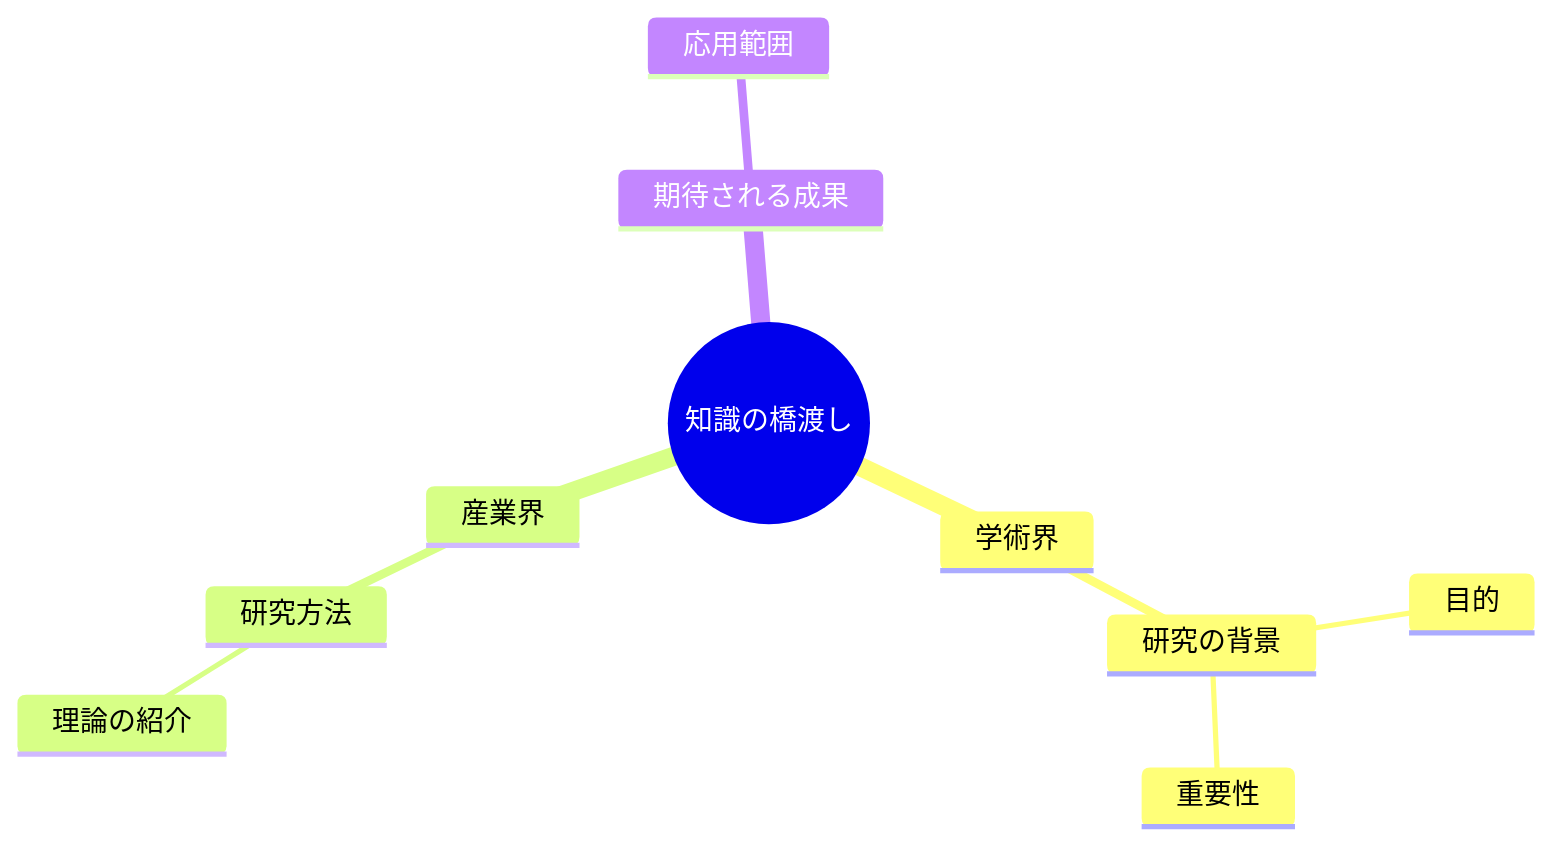mindmap
  root((知識の橋渡し))
    学術界
      研究の背景
        目的
        重要性
    産業界
      研究方法
        理論の紹介
    期待される成果
      応用範囲